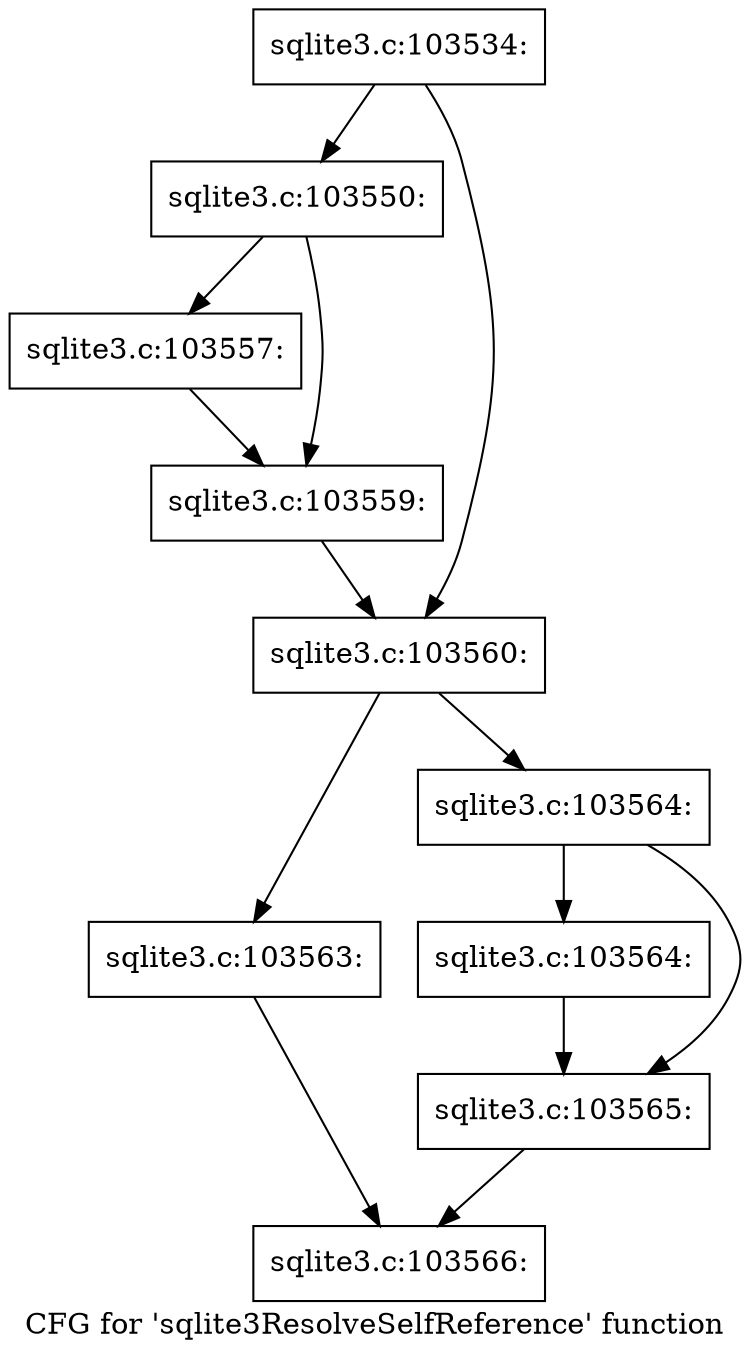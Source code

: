 digraph "CFG for 'sqlite3ResolveSelfReference' function" {
	label="CFG for 'sqlite3ResolveSelfReference' function";

	Node0x55c0f8dfdf50 [shape=record,label="{sqlite3.c:103534:}"];
	Node0x55c0f8dfdf50 -> Node0x55c0f8e039a0;
	Node0x55c0f8dfdf50 -> Node0x55c0f8e039f0;
	Node0x55c0f8e039a0 [shape=record,label="{sqlite3.c:103550:}"];
	Node0x55c0f8e039a0 -> Node0x55c0f8e04d80;
	Node0x55c0f8e039a0 -> Node0x55c0f8e04dd0;
	Node0x55c0f8e04d80 [shape=record,label="{sqlite3.c:103557:}"];
	Node0x55c0f8e04d80 -> Node0x55c0f8e04dd0;
	Node0x55c0f8e04dd0 [shape=record,label="{sqlite3.c:103559:}"];
	Node0x55c0f8e04dd0 -> Node0x55c0f8e039f0;
	Node0x55c0f8e039f0 [shape=record,label="{sqlite3.c:103560:}"];
	Node0x55c0f8e039f0 -> Node0x55c0f8e06450;
	Node0x55c0f8e039f0 -> Node0x55c0f8e064a0;
	Node0x55c0f8e06450 [shape=record,label="{sqlite3.c:103563:}"];
	Node0x55c0f8e06450 -> Node0x55c0f8dfe040;
	Node0x55c0f8e064a0 [shape=record,label="{sqlite3.c:103564:}"];
	Node0x55c0f8e064a0 -> Node0x55c0f5f06a00;
	Node0x55c0f8e064a0 -> Node0x55c0f8e06da0;
	Node0x55c0f5f06a00 [shape=record,label="{sqlite3.c:103564:}"];
	Node0x55c0f5f06a00 -> Node0x55c0f8e06da0;
	Node0x55c0f8e06da0 [shape=record,label="{sqlite3.c:103565:}"];
	Node0x55c0f8e06da0 -> Node0x55c0f8dfe040;
	Node0x55c0f8dfe040 [shape=record,label="{sqlite3.c:103566:}"];
}
